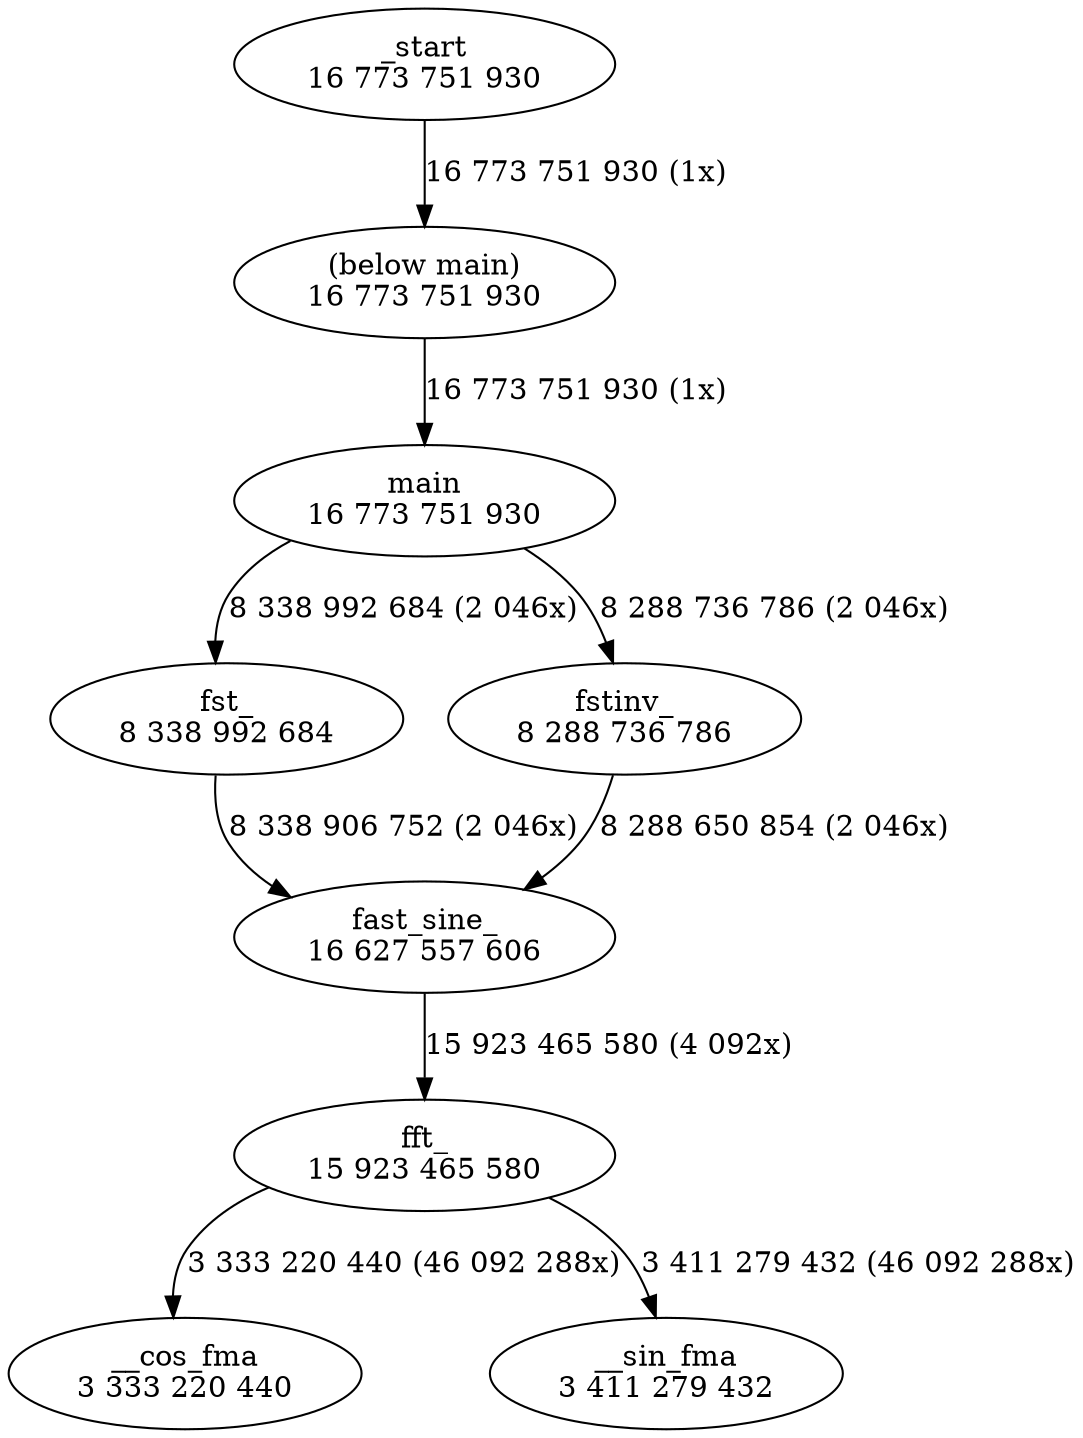 digraph "callgraph" {
  F55ab0ac9a960 [label="fst_\n8 338 992 684"];
  F55ab0ac9ad30 [label="fast_sine_\n16 627 557 606"];
  F55ab0ac9b180 [label="fft_\n15 923 465 580"];
  F55ab0ac9b980 [label="__cos_fma\n3 333 220 440"];
  F55ab0ac9bdb0 [label="__sin_fma\n3 411 279 432"];
  F55ab0ac9cf00 [label="main\n16 773 751 930"];
  F55ab0ac9efc0 [label="fstinv_\n8 288 736 786"];
  F55ab0aca5320 [label="_start\n16 773 751 930"];
  F55ab0aca5870 [label="(below main)\n16 773 751 930"];
  F55ab0ac9a960 -> F55ab0ac9ad30 [weight=3,label="8 338 906 752 (2 046x)"];
  F55ab0ac9ad30 -> F55ab0ac9b180 [weight=3,label="15 923 465 580 (4 092x)"];
  F55ab0ac9b180 -> F55ab0ac9b980 [weight=3,label="3 333 220 440 (46 092 288x)"];
  F55ab0ac9b180 -> F55ab0ac9bdb0 [weight=3,label="3 411 279 432 (46 092 288x)"];
  F55ab0ac9cf00 -> F55ab0ac9a960 [weight=3,label="8 338 992 684 (2 046x)"];
  F55ab0ac9cf00 -> F55ab0ac9efc0 [weight=3,label="8 288 736 786 (2 046x)"];
  F55ab0ac9efc0 -> F55ab0ac9ad30 [weight=3,label="8 288 650 854 (2 046x)"];
  F55ab0aca5320 -> F55ab0aca5870 [weight=3,label="16 773 751 930 (1x)"];
  F55ab0aca5870 -> F55ab0ac9cf00 [weight=3,label="16 773 751 930 (1x)"];
}

